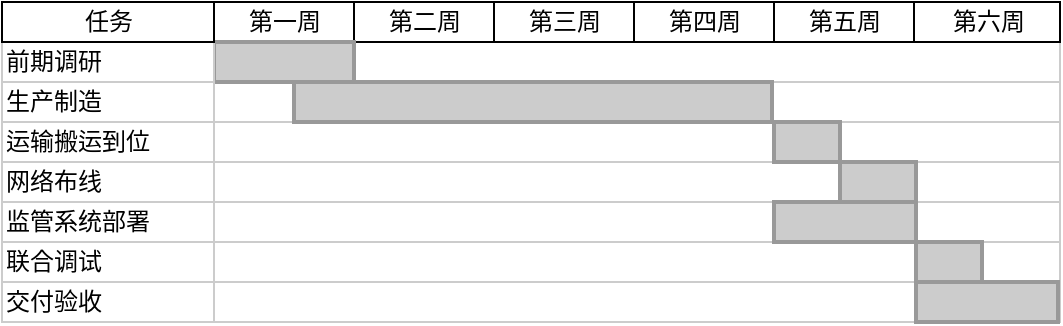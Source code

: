 <mxfile version="20.4.0" type="github">
  <diagram name="Page-1" id="fc2ac565-0d4e-3f0d-88b0-a54af1634ed7">
    <mxGraphModel dx="806" dy="448" grid="1" gridSize="1" guides="1" tooltips="1" connect="0" arrows="1" fold="1" page="1" pageScale="1.5" pageWidth="1169" pageHeight="827" background="none" math="0" shadow="0">
      <root>
        <mxCell id="0" style=";html=1;" />
        <mxCell id="1" style=";html=1;" parent="0" />
        <mxCell id="67c90442a009f359-291" value="" style="align=left;strokeColor=#CCCCCC;html=1;" parent="1" vertex="1">
          <mxGeometry x="617" y="150" width="423" height="20" as="geometry" />
        </mxCell>
        <mxCell id="4" value="第一周" style="strokeWidth=1;fontStyle=0;html=1;" parent="1" vertex="1">
          <mxGeometry x="617" y="130" width="70" height="20" as="geometry" />
        </mxCell>
        <mxCell id="67c90442a009f359-278" value="第二周" style="strokeWidth=1;fontStyle=0;html=1;" parent="1" vertex="1">
          <mxGeometry x="687" y="130" width="70" height="20" as="geometry" />
        </mxCell>
        <mxCell id="67c90442a009f359-279" value="第三周" style="strokeWidth=1;fontStyle=0;html=1;" parent="1" vertex="1">
          <mxGeometry x="757" y="130" width="70" height="20" as="geometry" />
        </mxCell>
        <mxCell id="67c90442a009f359-280" value="第四周" style="strokeWidth=1;fontStyle=0;html=1;" parent="1" vertex="1">
          <mxGeometry x="827" y="130" width="70" height="20" as="geometry" />
        </mxCell>
        <mxCell id="67c90442a009f359-281" value="第五周" style="strokeWidth=1;fontStyle=0;html=1;" parent="1" vertex="1">
          <mxGeometry x="897" y="130" width="70" height="20" as="geometry" />
        </mxCell>
        <mxCell id="67c90442a009f359-282" value="第六周" style="strokeWidth=1;fontStyle=0;html=1;" parent="1" vertex="1">
          <mxGeometry x="967" y="130" width="73" height="20" as="geometry" />
        </mxCell>
        <mxCell id="67c90442a009f359-292" value="" style="align=left;strokeColor=#CCCCCC;html=1;" parent="1" vertex="1">
          <mxGeometry x="617" y="170" width="423" height="20" as="geometry" />
        </mxCell>
        <mxCell id="67c90442a009f359-293" value="" style="align=left;strokeColor=#CCCCCC;html=1;" parent="1" vertex="1">
          <mxGeometry x="617" y="190" width="423" height="20" as="geometry" />
        </mxCell>
        <mxCell id="67c90442a009f359-294" value="" style="align=left;strokeColor=#CCCCCC;html=1;" parent="1" vertex="1">
          <mxGeometry x="617" y="210" width="423" height="20" as="geometry" />
        </mxCell>
        <mxCell id="67c90442a009f359-295" value="" style="align=left;strokeColor=#CCCCCC;html=1;" parent="1" vertex="1">
          <mxGeometry x="617" y="230" width="423" height="20" as="geometry" />
        </mxCell>
        <mxCell id="67c90442a009f359-296" value="" style="align=left;strokeColor=#CCCCCC;html=1;" parent="1" vertex="1">
          <mxGeometry x="617" y="250" width="423" height="20" as="geometry" />
        </mxCell>
        <mxCell id="67c90442a009f359-297" value="" style="align=left;strokeColor=#CCCCCC;html=1;" parent="1" vertex="1">
          <mxGeometry x="617" y="270" width="423" height="20" as="geometry" />
        </mxCell>
        <mxCell id="67c90442a009f359-299" value="" style="whiteSpace=wrap;html=1;strokeWidth=2;fillColor=#CCCCCC;gradientColor=none;fontSize=14;align=center;strokeColor=#999999;" parent="1" vertex="1">
          <mxGeometry x="617" y="150" width="70" height="20" as="geometry" />
        </mxCell>
        <mxCell id="67c90442a009f359-300" value="" style="whiteSpace=wrap;html=1;strokeWidth=2;fillColor=#CCCCCC;gradientColor=none;fontSize=14;align=center;strokeColor=#999999;" parent="1" vertex="1">
          <mxGeometry x="657" y="170" width="239" height="20" as="geometry" />
        </mxCell>
        <mxCell id="67c90442a009f359-301" value="" style="whiteSpace=wrap;html=1;strokeWidth=2;fillColor=#CCCCCC;gradientColor=none;fontSize=14;align=center;strokeColor=#999999;" parent="1" vertex="1">
          <mxGeometry x="897" y="190" width="33" height="20" as="geometry" />
        </mxCell>
        <mxCell id="67c90442a009f359-302" value="" style="whiteSpace=wrap;html=1;strokeWidth=2;fillColor=#CCCCCC;gradientColor=none;fontSize=14;align=center;strokeColor=#999999;" parent="1" vertex="1">
          <mxGeometry x="930" y="210" width="38" height="20" as="geometry" />
        </mxCell>
        <mxCell id="67c90442a009f359-303" value="" style="whiteSpace=wrap;html=1;strokeWidth=2;fillColor=#CCCCCC;gradientColor=none;fontSize=14;align=center;strokeColor=#999999;" parent="1" vertex="1">
          <mxGeometry x="897" y="230" width="71" height="20" as="geometry" />
        </mxCell>
        <mxCell id="67c90442a009f359-304" value="" style="whiteSpace=wrap;html=1;strokeWidth=2;fillColor=#CCCCCC;gradientColor=none;fontSize=14;align=center;strokeColor=#999999;" parent="1" vertex="1">
          <mxGeometry x="968" y="250" width="33" height="20" as="geometry" />
        </mxCell>
        <mxCell id="67c90442a009f359-305" value="" style="whiteSpace=wrap;html=1;strokeWidth=2;fillColor=#CCCCCC;gradientColor=none;fontSize=14;align=center;strokeColor=#999999;" parent="1" vertex="1">
          <mxGeometry x="968" y="270" width="71" height="20" as="geometry" />
        </mxCell>
        <mxCell id="fdnkuMGL8KdHcozLjigW-100" value="" style="group" vertex="1" connectable="0" parent="1">
          <mxGeometry x="511" y="130" width="106" height="160" as="geometry" />
        </mxCell>
        <mxCell id="75" value="前期调研" style="align=left;strokeColor=#CCCCCC;html=1;" parent="fdnkuMGL8KdHcozLjigW-100" vertex="1">
          <mxGeometry x="1.318e-13" y="20.0" width="106.0" height="20.0" as="geometry" />
        </mxCell>
        <mxCell id="80" value="生产制造" style="align=left;strokeColor=#CCCCCC;html=1;" parent="fdnkuMGL8KdHcozLjigW-100" vertex="1">
          <mxGeometry x="3.766e-14" y="40.0" width="106.0" height="20.0" as="geometry" />
        </mxCell>
        <mxCell id="85" value="运输搬运到位" style="align=left;strokeColor=#CCCCCC;html=1;" parent="fdnkuMGL8KdHcozLjigW-100" vertex="1">
          <mxGeometry y="60.0" width="106.0" height="20.0" as="geometry" />
        </mxCell>
        <mxCell id="90" value="网络布线" style="align=left;strokeColor=#CCCCCC;html=1;" parent="fdnkuMGL8KdHcozLjigW-100" vertex="1">
          <mxGeometry y="80.0" width="106.0" height="20.0" as="geometry" />
        </mxCell>
        <mxCell id="95" value="监管系统部署" style="align=left;strokeColor=#CCCCCC;html=1;" parent="fdnkuMGL8KdHcozLjigW-100" vertex="1">
          <mxGeometry x="2.448e-13" y="100.0" width="106.0" height="20.0" as="geometry" />
        </mxCell>
        <mxCell id="100" value="联合调试" style="align=left;strokeColor=#CCCCCC;html=1;" parent="fdnkuMGL8KdHcozLjigW-100" vertex="1">
          <mxGeometry x="2.448e-13" y="120.0" width="106.0" height="20.0" as="geometry" />
        </mxCell>
        <mxCell id="2" value="任务" style="strokeWidth=1;fontStyle=0;html=1;" parent="fdnkuMGL8KdHcozLjigW-100" vertex="1">
          <mxGeometry x="3.766e-14" width="106.0" height="20.0" as="geometry" />
        </mxCell>
        <mxCell id="67c90442a009f359-289" value="交付验收" style="align=left;strokeColor=#CCCCCC;html=1;" parent="fdnkuMGL8KdHcozLjigW-100" vertex="1">
          <mxGeometry x="2.448e-13" y="140.0" width="106.0" height="20.0" as="geometry" />
        </mxCell>
      </root>
    </mxGraphModel>
  </diagram>
</mxfile>
